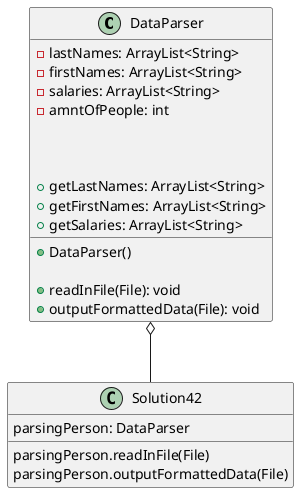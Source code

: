 /*
 *  UCF COP3330 Fall 2021 Assignment 4 Solutions
 *  Copyright 2021 first_name last_name
 */

@startuml
'https://plantuml.com/sequence-diagram

DataParser o-- Solution42

class Solution42 {
    parsingPerson: DataParser

    parsingPerson.readInFile(File)
    parsingPerson.outputFormattedData(File)
        'Creates DataParser Object and uses it to parse data
}

class DataParser {
    - lastNames: ArrayList<String>
    - firstNames: ArrayList<String>
    - salaries: ArrayList<String>
    - amntOfPeople: int

    + DataParser()
        'Initializes amount of people to 0

    + readInFile(File): void

    + getLastNames: ArrayList<String>
    + getFirstNames: ArrayList<String>
    + getSalaries: ArrayList<String>

    + outputFormattedData(File): void
}

@enduml